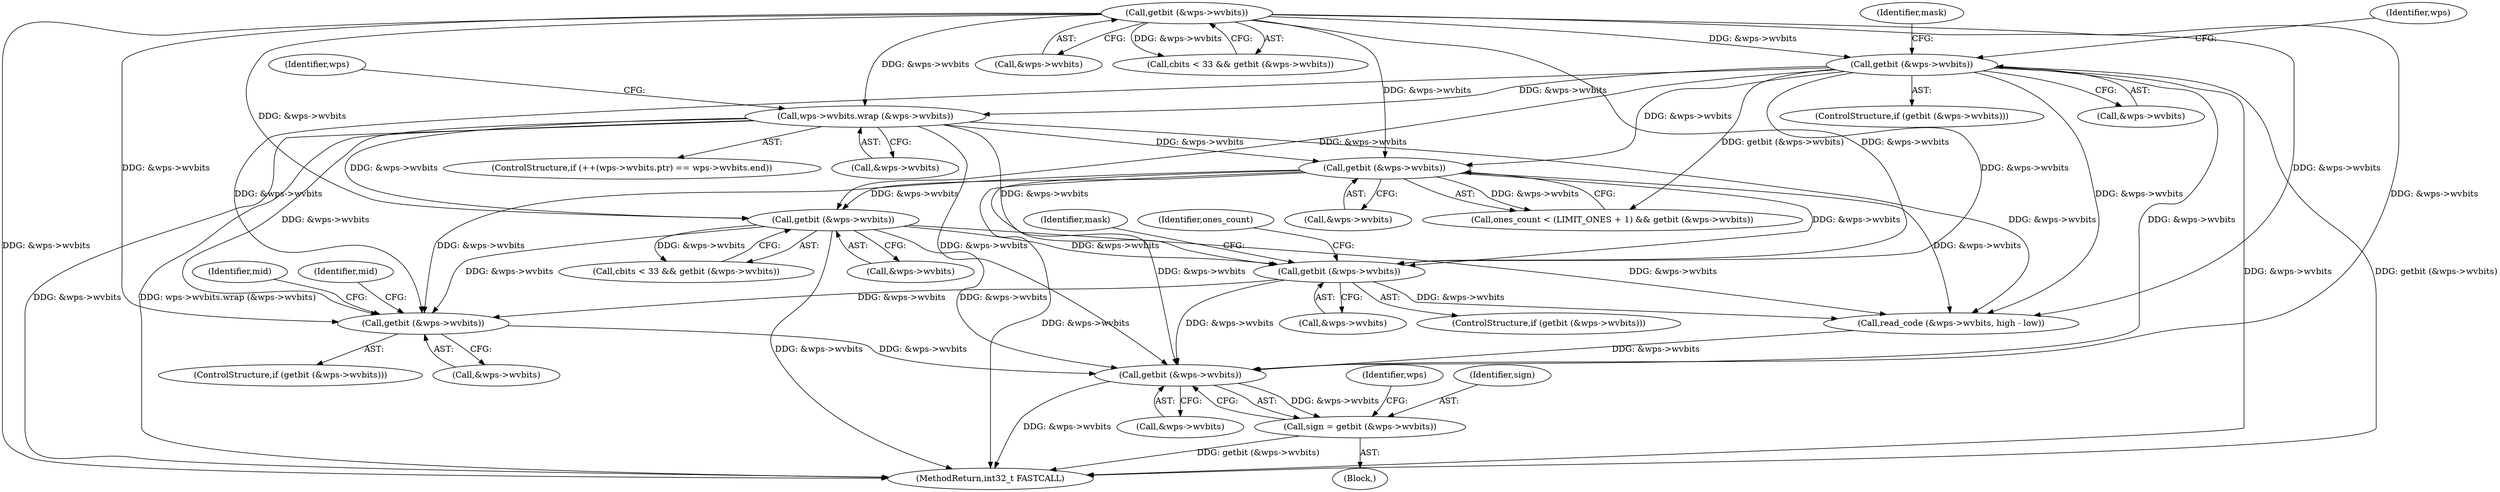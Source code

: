 digraph "0_WavPack_4bc05fc490b66ef2d45b1de26abf1455b486b0dc_0@pointer" {
"1000725" [label="(Call,getbit (&wps->wvbits))"];
"1000364" [label="(Call,wps->wvbits.wrap (&wps->wvbits))"];
"1000222" [label="(Call,getbit (&wps->wvbits))"];
"1000266" [label="(Call,getbit (&wps->wvbits))"];
"1000436" [label="(Call,getbit (&wps->wvbits))"];
"1000502" [label="(Call,getbit (&wps->wvbits))"];
"1000466" [label="(Call,getbit (&wps->wvbits))"];
"1000757" [label="(Call,getbit (&wps->wvbits))"];
"1000755" [label="(Call,sign = getbit (&wps->wvbits))"];
"1000462" [label="(Call,cbits < 33 && getbit (&wps->wvbits))"];
"1000829" [label="(MethodReturn,int32_t FASTCALL)"];
"1000267" [label="(Call,&wps->wvbits)"];
"1000758" [label="(Call,&wps->wvbits)"];
"1000263" [label="(Identifier,mask)"];
"1000223" [label="(Call,&wps->wvbits)"];
"1000364" [label="(Call,wps->wvbits.wrap (&wps->wvbits))"];
"1000351" [label="(ControlStructure,if (++(wps->wvbits.ptr) == wps->wvbits.end))"];
"1000503" [label="(Call,&wps->wvbits)"];
"1000725" [label="(Call,getbit (&wps->wvbits))"];
"1000265" [label="(ControlStructure,if (getbit (&wps->wvbits)))"];
"1000218" [label="(Call,cbits < 33 && getbit (&wps->wvbits))"];
"1000466" [label="(Call,getbit (&wps->wvbits))"];
"1000266" [label="(Call,getbit (&wps->wvbits))"];
"1000726" [label="(Call,&wps->wvbits)"];
"1000222" [label="(Call,getbit (&wps->wvbits))"];
"1000437" [label="(Call,&wps->wvbits)"];
"1000467" [label="(Call,&wps->wvbits)"];
"1000743" [label="(Identifier,mid)"];
"1000767" [label="(Identifier,wps)"];
"1000502" [label="(Call,getbit (&wps->wvbits))"];
"1000499" [label="(Identifier,mask)"];
"1000105" [label="(Block,)"];
"1000508" [label="(Identifier,ones_count)"];
"1000365" [label="(Call,&wps->wvbits)"];
"1000705" [label="(Call,read_code (&wps->wvbits, high - low))"];
"1000724" [label="(ControlStructure,if (getbit (&wps->wvbits)))"];
"1000731" [label="(Identifier,mid)"];
"1000372" [label="(Identifier,wps)"];
"1000501" [label="(ControlStructure,if (getbit (&wps->wvbits)))"];
"1000756" [label="(Identifier,sign)"];
"1000436" [label="(Call,getbit (&wps->wvbits))"];
"1000757" [label="(Call,getbit (&wps->wvbits))"];
"1000755" [label="(Call,sign = getbit (&wps->wvbits))"];
"1000274" [label="(Identifier,wps)"];
"1000430" [label="(Call,ones_count < (LIMIT_ONES + 1) && getbit (&wps->wvbits))"];
"1000725" -> "1000724"  [label="AST: "];
"1000725" -> "1000726"  [label="CFG: "];
"1000726" -> "1000725"  [label="AST: "];
"1000731" -> "1000725"  [label="CFG: "];
"1000743" -> "1000725"  [label="CFG: "];
"1000364" -> "1000725"  [label="DDG: &wps->wvbits"];
"1000222" -> "1000725"  [label="DDG: &wps->wvbits"];
"1000436" -> "1000725"  [label="DDG: &wps->wvbits"];
"1000502" -> "1000725"  [label="DDG: &wps->wvbits"];
"1000466" -> "1000725"  [label="DDG: &wps->wvbits"];
"1000266" -> "1000725"  [label="DDG: &wps->wvbits"];
"1000725" -> "1000757"  [label="DDG: &wps->wvbits"];
"1000364" -> "1000351"  [label="AST: "];
"1000364" -> "1000365"  [label="CFG: "];
"1000365" -> "1000364"  [label="AST: "];
"1000372" -> "1000364"  [label="CFG: "];
"1000364" -> "1000829"  [label="DDG: &wps->wvbits"];
"1000364" -> "1000829"  [label="DDG: wps->wvbits.wrap (&wps->wvbits)"];
"1000222" -> "1000364"  [label="DDG: &wps->wvbits"];
"1000266" -> "1000364"  [label="DDG: &wps->wvbits"];
"1000364" -> "1000436"  [label="DDG: &wps->wvbits"];
"1000364" -> "1000466"  [label="DDG: &wps->wvbits"];
"1000364" -> "1000502"  [label="DDG: &wps->wvbits"];
"1000364" -> "1000705"  [label="DDG: &wps->wvbits"];
"1000364" -> "1000757"  [label="DDG: &wps->wvbits"];
"1000222" -> "1000218"  [label="AST: "];
"1000222" -> "1000223"  [label="CFG: "];
"1000223" -> "1000222"  [label="AST: "];
"1000218" -> "1000222"  [label="CFG: "];
"1000222" -> "1000829"  [label="DDG: &wps->wvbits"];
"1000222" -> "1000218"  [label="DDG: &wps->wvbits"];
"1000222" -> "1000266"  [label="DDG: &wps->wvbits"];
"1000222" -> "1000436"  [label="DDG: &wps->wvbits"];
"1000222" -> "1000466"  [label="DDG: &wps->wvbits"];
"1000222" -> "1000502"  [label="DDG: &wps->wvbits"];
"1000222" -> "1000705"  [label="DDG: &wps->wvbits"];
"1000222" -> "1000757"  [label="DDG: &wps->wvbits"];
"1000266" -> "1000265"  [label="AST: "];
"1000266" -> "1000267"  [label="CFG: "];
"1000267" -> "1000266"  [label="AST: "];
"1000274" -> "1000266"  [label="CFG: "];
"1000263" -> "1000266"  [label="CFG: "];
"1000266" -> "1000829"  [label="DDG: &wps->wvbits"];
"1000266" -> "1000829"  [label="DDG: getbit (&wps->wvbits)"];
"1000266" -> "1000430"  [label="DDG: getbit (&wps->wvbits)"];
"1000266" -> "1000436"  [label="DDG: &wps->wvbits"];
"1000266" -> "1000466"  [label="DDG: &wps->wvbits"];
"1000266" -> "1000502"  [label="DDG: &wps->wvbits"];
"1000266" -> "1000705"  [label="DDG: &wps->wvbits"];
"1000266" -> "1000757"  [label="DDG: &wps->wvbits"];
"1000436" -> "1000430"  [label="AST: "];
"1000436" -> "1000437"  [label="CFG: "];
"1000437" -> "1000436"  [label="AST: "];
"1000430" -> "1000436"  [label="CFG: "];
"1000436" -> "1000829"  [label="DDG: &wps->wvbits"];
"1000436" -> "1000430"  [label="DDG: &wps->wvbits"];
"1000436" -> "1000466"  [label="DDG: &wps->wvbits"];
"1000436" -> "1000502"  [label="DDG: &wps->wvbits"];
"1000436" -> "1000705"  [label="DDG: &wps->wvbits"];
"1000436" -> "1000757"  [label="DDG: &wps->wvbits"];
"1000502" -> "1000501"  [label="AST: "];
"1000502" -> "1000503"  [label="CFG: "];
"1000503" -> "1000502"  [label="AST: "];
"1000508" -> "1000502"  [label="CFG: "];
"1000499" -> "1000502"  [label="CFG: "];
"1000466" -> "1000502"  [label="DDG: &wps->wvbits"];
"1000502" -> "1000705"  [label="DDG: &wps->wvbits"];
"1000502" -> "1000757"  [label="DDG: &wps->wvbits"];
"1000466" -> "1000462"  [label="AST: "];
"1000466" -> "1000467"  [label="CFG: "];
"1000467" -> "1000466"  [label="AST: "];
"1000462" -> "1000466"  [label="CFG: "];
"1000466" -> "1000829"  [label="DDG: &wps->wvbits"];
"1000466" -> "1000462"  [label="DDG: &wps->wvbits"];
"1000466" -> "1000705"  [label="DDG: &wps->wvbits"];
"1000466" -> "1000757"  [label="DDG: &wps->wvbits"];
"1000757" -> "1000755"  [label="AST: "];
"1000757" -> "1000758"  [label="CFG: "];
"1000758" -> "1000757"  [label="AST: "];
"1000755" -> "1000757"  [label="CFG: "];
"1000757" -> "1000829"  [label="DDG: &wps->wvbits"];
"1000757" -> "1000755"  [label="DDG: &wps->wvbits"];
"1000705" -> "1000757"  [label="DDG: &wps->wvbits"];
"1000755" -> "1000105"  [label="AST: "];
"1000756" -> "1000755"  [label="AST: "];
"1000767" -> "1000755"  [label="CFG: "];
"1000755" -> "1000829"  [label="DDG: getbit (&wps->wvbits)"];
}
